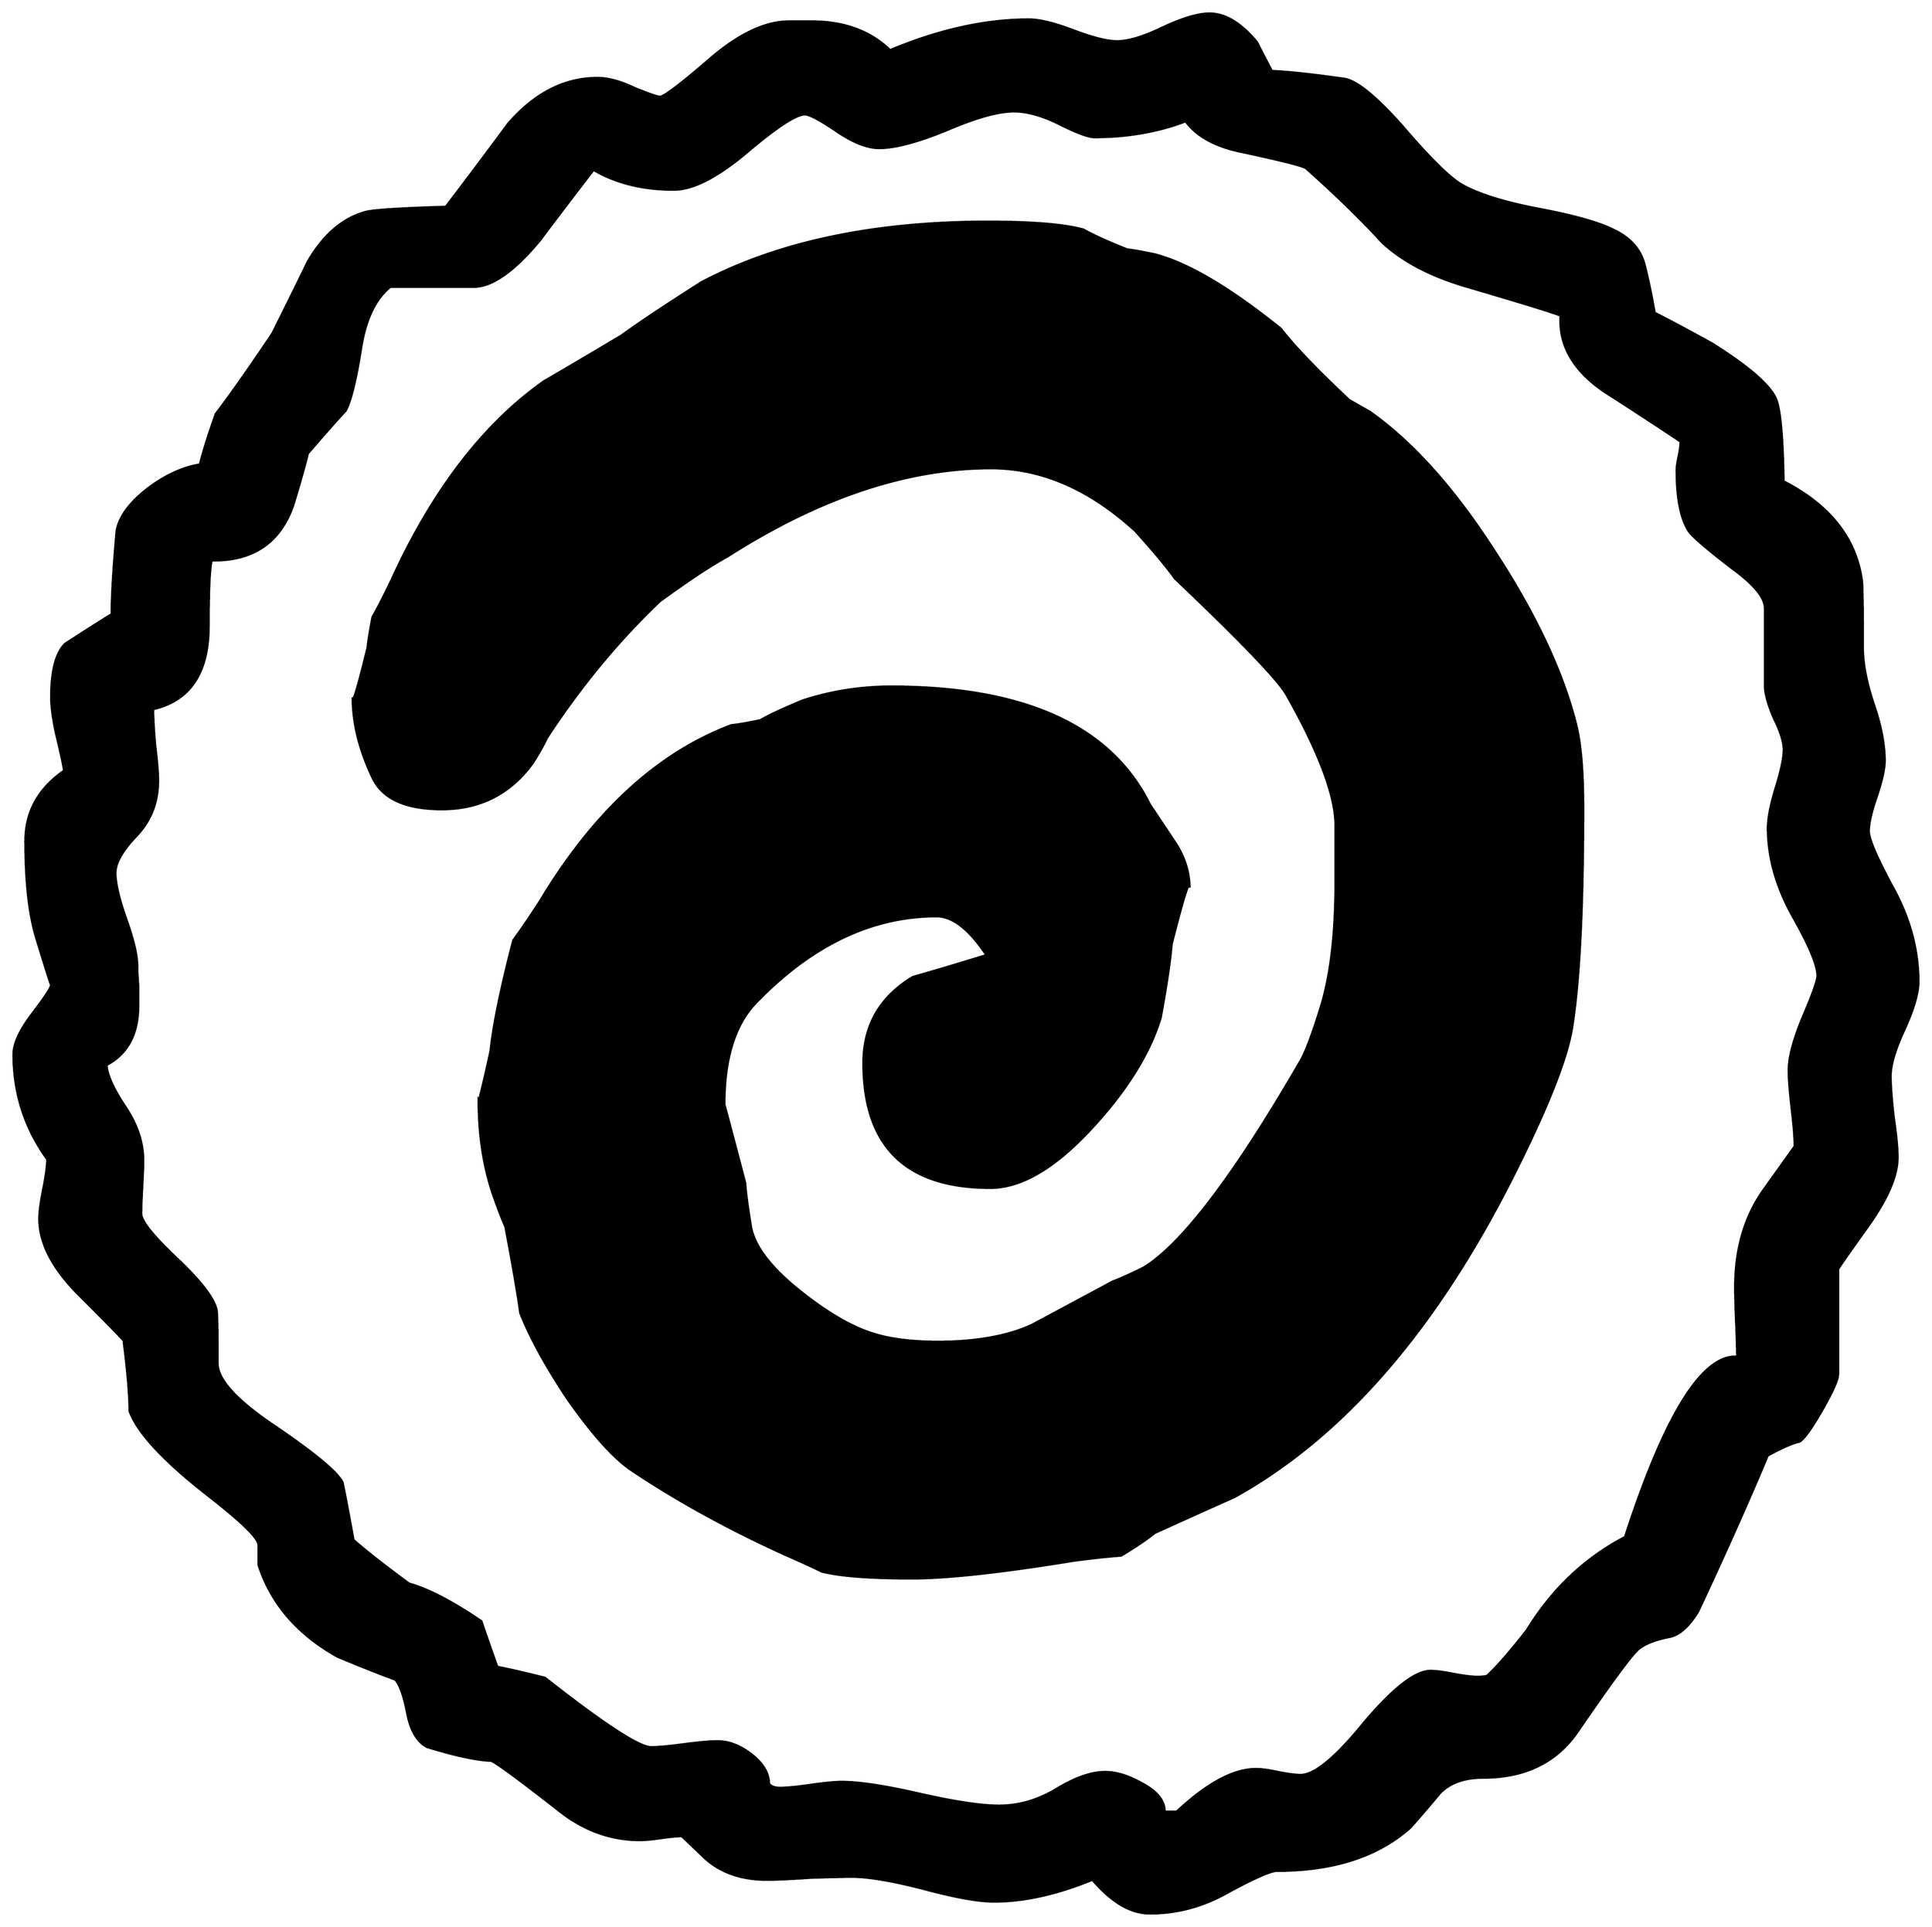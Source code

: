 


\begin{tikzpicture}[y=0.80pt, x=0.80pt, yscale=-1.0, xscale=1.0, inner sep=0pt, outer sep=0pt]
\begin{scope}[shift={(100.0,1702.0)},nonzero rule]
  \path[draw=.,fill=.,line width=1.600pt] (2003.0,-560.0) ..
    controls (2003.0,-548.667) and (1998.333,-532.667) ..
    (1989.0,-512.0) .. controls (1979.667,-492.0) and
    (1975.0,-476.333) .. (1975.0,-465.0) .. controls
    (1975.0,-455.667) and (1976.0,-442.0) .. (1978.0,-424.0) ..
    controls (1980.667,-406.0) and (1982.0,-392.333) ..
    (1982.0,-383.0) .. controls (1982.0,-364.333) and
    (1972.0,-341.0) .. (1952.0,-313.0) .. controls
    (1932.0,-285.0) and (1922.0,-270.667) .. (1922.0,-270.0) --
    (1922.0,-164.0) .. controls (1922.0,-158.667) and
    (1916.667,-146.667) .. (1906.0,-128.0) .. controls
    (1895.333,-109.333) and (1887.667,-98.667) .. (1883.0,-96.0) ..
    controls (1876.333,-94.667) and (1865.667,-90.0) .. (1851.0,-82.0)
    .. controls (1832.333,-37.333) and (1809.0,15.0) ..
    (1781.0,75.0) .. controls (1771.667,90.333) and (1762.0,99.0) ..
    (1752.0,101.0) .. controls (1738.0,103.667) and (1727.667,107.667)
    .. (1721.0,113.0) .. controls (1714.333,118.333) and
    (1693.667,146.333) .. (1659.0,197.0) .. controls (1637.667,227.667)
    and (1606.0,243.0) .. (1564.0,243.0) .. controls
    (1545.333,243.0) and (1531.0,248.0) .. (1521.0,258.0) ..
    controls (1511.0,270.0) and (1501.0,281.667) .. (1491.0,293.0)
    .. controls (1458.333,322.333) and (1413.333,337.0) ..
    (1356.0,337.0) .. controls (1350.0,337.0) and (1334.0,344.0)
    .. (1308.0,358.0) .. controls (1282.667,372.667) and
    (1256.0,380.0) .. (1228.0,380.0) .. controls (1208.667,380.0)
    and (1189.333,368.667) .. (1170.0,346.0) .. controls
    (1134.0,360.667) and (1101.0,368.0) .. (1071.0,368.0) ..
    controls (1055.0,368.0) and (1031.0,363.667) .. (999.0,355.0)
    .. controls (967.667,347.0) and (944.0,343.0) .. (928.0,343.0)
    .. controls (918.667,343.0) and (904.333,343.333) .. (885.0,344.0)
    .. controls (865.667,345.333) and (851.333,346.0) .. (842.0,346.0)
    .. controls (816.0,346.0) and (795.0,338.667) .. (779.0,324.0)
    .. controls (763.667,309.333) and (756.0,302.0) .. (756.0,302.0)
    .. controls (751.333,302.0) and (744.333,302.667) .. (735.0,304.0)
    .. controls (725.667,305.333) and (718.667,306.0) .. (714.0,306.0)
    .. controls (684.667,306.0) and (657.667,296.333) .. (633.0,277.0)
    .. controls (593.0,245.667) and (570.0,228.667) .. (564.0,226.0)
    .. controls (548.667,225.333) and (527.0,220.667) .. (499.0,212.0)
    .. controls (489.0,206.667) and (482.333,195.333) .. (479.0,178.0)
    .. controls (475.667,160.667) and (471.667,149.333) .. (467.0,144.0)
    .. controls (452.333,138.667) and (433.0,131.0) .. (409.0,121.0)
    .. controls (368.333,98.333) and (341.667,67.333) .. (329.0,28.0) ..
    controls (329.0,28.0) and (329.0,21.333) .. (329.0,8.0) ..
    controls (329.0,1.333) and (312.333,-15.0) .. (279.0,-41.0) ..
    controls (233.667,-76.333) and (207.0,-105.0) .. (199.0,-127.0)
    .. controls (199.0,-143.0) and (197.0,-166.667) ..
    (193.0,-198.0) .. controls (192.333,-199.333) and (177.333,-214.667)
    .. (148.0,-244.0) .. controls (121.333,-270.667) and
    (108.0,-296.333) .. (108.0,-321.0) .. controls (108.0,-327.667)
    and (109.333,-337.667) .. (112.0,-351.0) .. controls
    (114.667,-364.333) and (116.0,-374.333) .. (116.0,-381.0) ..
    controls (93.333,-412.333) and (82.0,-447.667) .. (82.0,-487.0) ..
    controls (82.0,-497.667) and (88.333,-511.333) .. (101.0,-528.0)
    .. controls (113.667,-544.667) and (120.0,-554.333) ..
    (120.0,-557.0) .. controls (120.0,-555.667) and (115.0,-571.333)
    .. (105.0,-604.0) .. controls (97.667,-628.0) and
    (94.0,-660.667) .. (94.0,-702.0) .. controls (94.0,-731.333) and
    (107.0,-755.0) .. (133.0,-773.0) .. controls (132.333,-778.333)
    and (129.667,-790.667) .. (125.0,-810.0) .. controls
    (121.667,-825.333) and (120.0,-837.667) .. (120.0,-847.0) ..
    controls (120.0,-873.667) and (124.667,-891.667) .. (134.0,-901.0)
    .. controls (149.333,-911.0) and (165.0,-921.0) ..
    (181.0,-931.0) .. controls (181.0,-949.667) and (182.667,-977.667)
    .. (186.0,-1015.0) .. controls (188.667,-1029.667) and
    (199.667,-1044.333) .. (219.0,-1059.0) .. controls
    (236.333,-1071.667) and (253.333,-1079.333) .. (270.0,-1082.0) ..
    controls (272.667,-1093.333) and (278.0,-1110.333) ..
    (286.0,-1133.0) .. controls (299.333,-1150.333) and
    (318.333,-1177.333) .. (343.0,-1214.0) .. controls
    (355.0,-1238.0) and (367.0,-1262.333) .. (379.0,-1287.0) ..
    controls (395.0,-1314.333) and (414.667,-1331.0) ..
    (438.0,-1337.0) .. controls (446.667,-1339.0) and
    (473.333,-1340.667) .. (518.0,-1342.0) .. controls
    (539.333,-1370.0) and (560.333,-1398.0) .. (581.0,-1426.0) ..
    controls (607.667,-1456.667) and (637.667,-1472.0) ..
    (671.0,-1472.0) .. controls (681.667,-1472.0) and
    (694.0,-1468.667) .. (708.0,-1462.0) .. controls
    (722.667,-1456.0) and (731.333,-1453.0) .. (734.0,-1453.0) ..
    controls (738.0,-1453.0) and (754.667,-1465.667) ..
    (784.0,-1491.0) .. controls (813.333,-1516.333) and
    (840.0,-1529.0) .. (864.0,-1529.0) -- (887.0,-1529.0) ..
    controls (919.667,-1529.0) and (946.0,-1519.333) ..
    (966.0,-1500.0) .. controls (1015.333,-1520.667) and
    (1062.0,-1531.0) .. (1106.0,-1531.0) .. controls
    (1116.667,-1531.0) and (1131.667,-1527.333) .. (1151.0,-1520.0) ..
    controls (1170.333,-1512.667) and (1185.0,-1509.0) ..
    (1195.0,-1509.0) .. controls (1206.333,-1509.0) and
    (1221.667,-1513.667) .. (1241.0,-1523.0) .. controls
    (1261.0,-1532.333) and (1276.667,-1537.0) .. (1288.0,-1537.0) ..
    controls (1304.0,-1537.0) and (1320.0,-1527.333) ..
    (1336.0,-1508.0) .. controls (1339.333,-1501.333) and
    (1344.333,-1491.667) .. (1351.0,-1479.0) .. controls
    (1367.667,-1478.333) and (1392.333,-1475.667) .. (1425.0,-1471.0) ..
    controls (1437.667,-1468.333) and (1457.0,-1452.333) ..
    (1483.0,-1423.0) .. controls (1511.0,-1390.333) and
    (1531.0,-1370.667) .. (1543.0,-1364.0) .. controls
    (1559.667,-1354.667) and (1585.333,-1346.667) .. (1620.0,-1340.0) ..
    controls (1655.333,-1333.333) and (1680.333,-1326.333) ..
    (1695.0,-1319.0) .. controls (1712.333,-1311.0) and
    (1723.0,-1299.0) .. (1727.0,-1283.0) .. controls
    (1731.0,-1267.0) and (1734.333,-1251.0) .. (1737.0,-1235.0) ..
    controls (1750.333,-1228.333) and (1769.667,-1218.0) ..
    (1795.0,-1204.0) .. controls (1831.0,-1181.333) and
    (1852.333,-1163.0) .. (1859.0,-1149.0) .. controls
    (1863.667,-1139.0) and (1866.333,-1111.0) .. (1867.0,-1065.0) ..
    controls (1913.667,-1041.0) and (1940.0,-1007.667) ..
    (1946.0,-965.0) .. controls (1946.667,-960.333) and
    (1947.0,-937.667) .. (1947.0,-897.0) .. controls
    (1947.0,-881.0) and (1950.667,-862.0) .. (1958.0,-840.0) ..
    controls (1965.333,-818.667) and (1969.0,-799.667) ..
    (1969.0,-783.0) .. controls (1969.0,-775.0) and
    (1966.333,-763.0) .. (1961.0,-747.0) .. controls
    (1955.667,-731.667) and (1953.0,-720.0) .. (1953.0,-712.0) ..
    controls (1953.0,-704.0) and (1961.333,-684.667) ..
    (1978.0,-654.0) .. controls (1994.667,-623.333) and
    (2003.0,-592.0) .. (2003.0,-560.0) -- cycle(1901.0,-566.0)
    .. controls (1901.0,-576.667) and (1892.667,-596.667) ..
    (1876.0,-626.0) .. controls (1859.333,-656.0) and
    (1851.0,-685.667) .. (1851.0,-715.0) .. controls
    (1851.0,-725.0) and (1853.667,-738.667) .. (1859.0,-756.0) ..
    controls (1864.333,-773.333) and (1867.0,-786.0) ..
    (1867.0,-794.0) .. controls (1867.0,-802.0) and
    (1863.667,-812.667) .. (1857.0,-826.0) .. controls
    (1851.0,-840.0) and (1848.0,-851.0) .. (1848.0,-859.0) --
    (1848.0,-937.0) .. controls (1848.0,-947.667) and
    (1837.0,-961.0) .. (1815.0,-977.0) .. controls
    (1789.0,-997.0) and (1774.333,-1009.667) .. (1771.0,-1015.0) ..
    controls (1763.0,-1027.667) and (1759.0,-1048.0) ..
    (1759.0,-1076.0) .. controls (1759.0,-1079.333) and
    (1759.667,-1084.0) .. (1761.0,-1090.0) .. controls
    (1762.333,-1096.667) and (1763.0,-1101.667) .. (1763.0,-1105.0) ..
    controls (1737.0,-1122.333) and (1711.0,-1139.333) ..
    (1685.0,-1156.0) .. controls (1654.333,-1177.333) and
    (1640.0,-1202.667) .. (1642.0,-1232.0) .. controls
    (1636.0,-1234.667) and (1604.667,-1244.333) .. (1548.0,-1261.0) ..
    controls (1511.333,-1271.667) and (1482.667,-1286.667) ..
    (1462.0,-1306.0) .. controls (1441.333,-1328.667) and
    (1415.667,-1353.667) .. (1385.0,-1381.0) .. controls
    (1379.667,-1383.667) and (1358.333,-1389.0) .. (1321.0,-1397.0) ..
    controls (1294.333,-1402.333) and (1275.333,-1412.667) ..
    (1264.0,-1428.0) .. controls (1236.0,-1417.333) and
    (1205.333,-1412.0) .. (1172.0,-1412.0) .. controls
    (1166.0,-1412.0) and (1154.333,-1416.333) .. (1137.0,-1425.0) ..
    controls (1119.667,-1433.667) and (1104.333,-1438.0) ..
    (1091.0,-1438.0) .. controls (1075.0,-1438.0) and
    (1052.333,-1431.667) .. (1023.0,-1419.0) .. controls
    (993.667,-1407.0) and (971.0,-1401.0) .. (955.0,-1401.0) ..
    controls (943.0,-1401.0) and (928.667,-1406.667) ..
    (912.0,-1418.0) .. controls (895.333,-1429.333) and
    (884.667,-1435.0) .. (880.0,-1435.0) .. controls
    (871.333,-1435.0) and (852.0,-1422.333) .. (822.0,-1397.0) ..
    controls (792.0,-1371.667) and (767.333,-1359.0) ..
    (748.0,-1359.0) .. controls (716.667,-1359.0) and
    (689.667,-1365.667) .. (667.0,-1379.0) .. controls
    (649.0,-1355.667) and (631.0,-1332.0) .. (613.0,-1308.0) ..
    controls (587.0,-1276.667) and (564.667,-1261.0) ..
    (546.0,-1261.0) -- (462.0,-1261.0) .. controls
    (447.333,-1249.0) and (437.667,-1229.0) .. (433.0,-1201.0) ..
    controls (427.667,-1167.0) and (422.333,-1145.333) ..
    (417.0,-1136.0) .. controls (408.333,-1126.667) and
    (395.667,-1112.333) .. (379.0,-1093.0) .. controls
    (376.333,-1081.667) and (371.333,-1064.0) .. (364.0,-1040.0) ..
    controls (350.667,-1002.667) and (323.333,-984.333) ..
    (282.0,-985.0) .. controls (280.0,-977.0) and (279.0,-955.0)
    .. (279.0,-919.0) .. controls (279.0,-871.667) and
    (260.333,-843.667) .. (223.0,-835.0) .. controls (223.0,-827.0)
    and (223.667,-815.0) .. (225.0,-799.0) .. controls
    (227.0,-783.0) and (228.0,-771.0) .. (228.0,-763.0) ..
    controls (228.0,-741.0) and (220.667,-722.333) .. (206.0,-707.0)
    .. controls (192.0,-692.333) and (185.0,-680.0) ..
    (185.0,-670.0) .. controls (185.0,-659.333) and (188.667,-643.667)
    .. (196.0,-623.0) .. controls (203.333,-602.333) and
    (207.0,-586.667) .. (207.0,-576.0) .. controls (207.0,-571.333)
    and (207.333,-564.667) .. (208.0,-556.0) .. controls
    (208.0,-547.333) and (208.0,-540.667) .. (208.0,-536.0) ..
    controls (208.0,-507.333) and (197.333,-487.333) .. (176.0,-476.0)
    .. controls (176.667,-466.0) and (183.0,-452.0) ..
    (195.0,-434.0) .. controls (207.0,-416.0) and (213.0,-398.0)
    .. (213.0,-380.0) .. controls (213.0,-374.0) and
    (212.667,-365.0) .. (212.0,-353.0) .. controls (211.333,-341.0)
    and (211.0,-332.0) .. (211.0,-326.0) .. controls
    (211.0,-318.667) and (223.0,-303.667) .. (247.0,-281.0) ..
    controls (271.0,-258.333) and (284.333,-241.0) .. (287.0,-229.0)
    .. controls (287.667,-226.333) and (288.0,-208.333) ..
    (288.0,-175.0) .. controls (288.0,-159.0) and (306.667,-138.333)
    .. (344.0,-113.0) .. controls (385.333,-85.0) and
    (408.667,-65.667) .. (414.0,-55.0) .. controls (416.667,-42.333) and
    (420.333,-23.0) .. (425.0,3.0) .. controls (437.0,13.667) and
    (455.667,28.333) .. (481.0,47.0) .. controls (500.333,52.333) and
    (524.667,65.0) .. (554.0,85.0) .. controls (557.333,95.0) and
    (562.667,110.333) .. (570.0,131.0) .. controls (580.667,133.0) and
    (596.667,136.667) .. (618.0,142.0) .. controls (677.333,188.667) and
    (713.0,212.0) .. (725.0,212.0) .. controls (732.333,212.0) and
    (743.333,211.0) .. (758.0,209.0) .. controls (773.333,207.0) and
    (784.667,206.0) .. (792.0,206.0) .. controls (803.333,206.0) and
    (814.667,210.333) .. (826.0,219.0) .. controls (838.0,228.333) and
    (844.0,238.333) .. (844.0,249.0) .. controls (846.0,251.667) and
    (849.667,253.0) .. (855.0,253.0) .. controls (861.667,253.0) and
    (872.0,252.0) .. (886.0,250.0) .. controls (900.0,248.0) and
    (910.333,247.0) .. (917.0,247.0) .. controls (935.0,247.0) and
    (961.333,251.0) .. (996.0,259.0) .. controls (1031.333,267.0)
    and (1058.0,271.0) .. (1076.0,271.0) .. controls
    (1096.0,271.0) and (1115.333,265.333) .. (1134.0,254.0) ..
    controls (1152.667,242.667) and (1169.0,237.0) .. (1183.0,237.0)
    .. controls (1194.333,237.0) and (1207.0,241.0) ..
    (1221.0,249.0) .. controls (1235.667,257.0) and (1243.0,266.333)
    .. (1243.0,277.0) -- (1255.0,277.0) .. controls
    (1285.667,248.333) and (1312.333,234.0) .. (1335.0,234.0) ..
    controls (1340.333,234.0) and (1347.667,235.0) .. (1357.0,237.0)
    .. controls (1367.0,239.0) and (1374.667,240.0) ..
    (1380.0,240.0) .. controls (1394.0,240.0) and (1415.333,222.333)
    .. (1444.0,187.0) .. controls (1473.333,152.333) and
    (1495.667,135.0) .. (1511.0,135.0) .. controls (1516.333,135.0)
    and (1524.0,136.0) .. (1534.0,138.0) .. controls
    (1544.667,140.0) and (1552.667,141.0) .. (1558.0,141.0) ..
    controls (1562.667,141.0) and (1566.0,140.667) .. (1568.0,140.0)
    .. controls (1578.0,130.667) and (1591.333,115.333) ..
    (1608.0,94.0) .. controls (1633.333,52.667) and (1666.333,21.333) ..
    (1707.0,0.0) .. controls (1747.0,-123.333) and (1784.667,-184.0)
    .. (1820.0,-182.0) .. controls (1820.0,-189.333) and
    (1819.667,-200.667) .. (1819.0,-216.0) .. controls
    (1818.333,-232.0) and (1818.0,-244.0) .. (1818.0,-252.0) ..
    controls (1818.0,-291.333) and (1828.0,-324.667) ..
    (1848.0,-352.0) .. controls (1868.0,-380.0) and
    (1878.0,-394.0) .. (1878.0,-394.0) .. controls
    (1878.0,-402.667) and (1877.0,-415.333) .. (1875.0,-432.0) ..
    controls (1873.0,-449.333) and (1872.0,-462.333) ..
    (1872.0,-471.0) .. controls (1872.0,-483.667) and
    (1876.667,-501.333) .. (1886.0,-524.0) .. controls
    (1896.0,-547.333) and (1901.0,-561.333) .. (1901.0,-566.0) --
    cycle(1665.0,-735.0) .. controls (1665.0,-635.0) and
    (1661.333,-561.667) .. (1654.0,-515.0) .. controls
    (1649.333,-484.333) and (1630.333,-435.667) .. (1597.0,-369.0) ..
    controls (1518.333,-211.0) and (1423.667,-101.333) ..
    (1313.0,-40.0) .. controls (1295.0,-32.0) and (1268.333,-20.0)
    .. (1233.0,-4.0) .. controls (1225.667,2.0) and (1214.333,9.667)
    .. (1199.0,19.0) .. controls (1188.333,19.667) and (1172.667,21.333)
    .. (1152.0,24.0) .. controls (1078.667,36.0) and (1024.0,42.0)
    .. (988.0,42.0) .. controls (945.333,42.0) and (915.0,39.667) ..
    (897.0,35.0) .. controls (889.0,31.0) and (876.667,25.333) ..
    (860.0,18.0) .. controls (802.667,-8.0) and (750.667,-36.667) ..
    (704.0,-68.0) .. controls (686.0,-80.667) and (664.667,-104.667)
    .. (640.0,-140.0) .. controls (618.0,-173.333) and
    (602.333,-202.0) .. (593.0,-226.0) .. controls (590.333,-245.333)
    and (585.333,-274.333) .. (578.0,-313.0) .. controls
    (574.667,-320.333) and (570.333,-331.667) .. (565.0,-347.0) ..
    controls (555.667,-375.0) and (551.0,-406.333) .. (551.0,-441.0)
    .. controls (551.0,-437.667) and (555.0,-454.0) ..
    (563.0,-490.0) .. controls (565.667,-516.0) and (573.333,-553.333)
    .. (586.0,-602.0) .. controls (592.0,-610.0) and
    (600.667,-622.667) .. (612.0,-640.0) .. controls (666.667,-731.333)
    and (731.333,-791.0) .. (806.0,-819.0) .. controls
    (812.667,-819.667) and (822.333,-821.333) .. (835.0,-824.0) ..
    controls (844.333,-829.333) and (858.667,-836.0) .. (878.0,-844.0)
    .. controls (906.667,-853.333) and (936.333,-858.0) ..
    (967.0,-858.0) .. controls (1101.667,-858.0) and
    (1188.667,-818.333) .. (1228.0,-739.0) .. controls
    (1228.0,-739.0) and (1236.667,-726.0) .. (1254.0,-700.0) ..
    controls (1263.333,-685.333) and (1268.0,-670.333) ..
    (1268.0,-655.0) .. controls (1268.0,-664.333) and
    (1262.0,-645.333) .. (1250.0,-598.0) .. controls
    (1248.667,-581.333) and (1245.0,-556.667) .. (1239.0,-524.0) ..
    controls (1228.333,-488.667) and (1206.0,-452.333) ..
    (1172.0,-415.0) .. controls (1134.0,-373.0) and
    (1099.0,-352.0) .. (1067.0,-352.0) .. controls
    (981.667,-352.0) and (939.0,-394.0) .. (939.0,-478.0) ..
    controls (939.0,-516.0) and (955.667,-545.0) .. (989.0,-565.0)
    .. controls (1005.667,-569.667) and (1030.333,-577.0) ..
    (1063.0,-587.0) .. controls (1045.667,-613.0) and
    (1029.0,-626.0) .. (1013.0,-626.0) .. controls
    (947.667,-626.0) and (887.0,-597.0) .. (831.0,-539.0) ..
    controls (809.667,-517.0) and (799.0,-482.667) .. (799.0,-436.0)
    .. controls (799.0,-436.667) and (806.0,-410.333) ..
    (820.0,-357.0) .. controls (820.667,-347.0) and (822.667,-332.0)
    .. (826.0,-312.0) .. controls (830.0,-292.0) and
    (847.333,-270.0) .. (878.0,-246.0) .. controls (906.0,-224.0)
    and (931.0,-210.0) .. (953.0,-204.0) .. controls
    (969.667,-199.333) and (990.0,-197.0) .. (1014.0,-197.0) ..
    controls (1052.667,-197.0) and (1084.333,-202.667) ..
    (1109.0,-214.0) .. controls (1136.333,-228.667) and
    (1163.667,-243.333) .. (1191.0,-258.0) .. controls
    (1198.333,-260.667) and (1208.667,-265.333) .. (1222.0,-272.0) ..
    controls (1260.667,-296.0) and (1313.0,-365.0) ..
    (1379.0,-479.0) .. controls (1384.333,-487.667) and
    (1391.333,-506.0) .. (1400.0,-534.0) .. controls
    (1410.0,-566.0) and (1415.0,-608.0) .. (1415.0,-660.0) --
    (1415.0,-718.0) .. controls (1415.0,-747.333) and
    (1398.667,-791.0) .. (1366.0,-849.0) .. controls
    (1358.0,-863.667) and (1320.333,-903.0) .. (1253.0,-967.0) ..
    controls (1245.0,-978.333) and (1231.667,-994.333) ..
    (1213.0,-1015.0) .. controls (1167.0,-1057.0) and
    (1118.667,-1078.0) .. (1068.0,-1078.0) .. controls
    (983.333,-1078.0) and (894.667,-1048.333) .. (802.0,-989.0) ..
    controls (786.0,-980.333) and (763.333,-965.333) .. (734.0,-944.0)
    .. controls (692.0,-904.0) and (654.0,-858.0) ..
    (620.0,-806.0) .. controls (617.333,-800.0) and (612.667,-791.667)
    .. (606.0,-781.0) .. controls (583.333,-749.667) and
    (552.667,-734.0) .. (514.0,-734.0) .. controls (477.333,-734.0)
    and (454.0,-744.667) .. (444.0,-766.0) .. controls
    (430.667,-794.0) and (424.0,-821.0) .. (424.0,-847.0) ..
    controls (424.0,-839.667) and (429.0,-856.333) .. (439.0,-897.0)
    .. controls (439.667,-903.667) and (441.333,-914.0) ..
    (444.0,-928.0) .. controls (448.667,-936.0) and (455.0,-948.333)
    .. (463.0,-965.0) .. controls (504.333,-1055.667) and
    (555.667,-1122.667) .. (617.0,-1166.0) .. controls
    (634.333,-1176.0) and (660.333,-1191.333) .. (695.0,-1212.0) ..
    controls (712.333,-1224.667) and (739.333,-1242.667) ..
    (776.0,-1266.0) .. controls (853.333,-1306.667) and
    (949.667,-1327.0) .. (1065.0,-1327.0) .. controls
    (1109.667,-1327.0) and (1141.667,-1324.333) .. (1161.0,-1319.0) ..
    controls (1170.333,-1313.667) and (1185.0,-1307.0) ..
    (1205.0,-1299.0) .. controls (1211.0,-1298.333) and
    (1220.333,-1296.667) .. (1233.0,-1294.0) .. controls
    (1266.333,-1285.333) and (1308.667,-1260.333) .. (1360.0,-1219.0) ..
    controls (1374.0,-1201.0) and (1397.0,-1177.0) ..
    (1429.0,-1147.0) .. controls (1433.667,-1144.333) and
    (1440.667,-1140.333) .. (1450.0,-1135.0) .. controls
    (1493.333,-1104.333) and (1535.333,-1057.333) .. (1576.0,-994.0) ..
    controls (1617.333,-930.667) and (1644.667,-872.333) ..
    (1658.0,-819.0) .. controls (1662.667,-800.333) and
    (1665.0,-772.333) .. (1665.0,-735.0) -- cycle;
\end{scope}

\end{tikzpicture}


